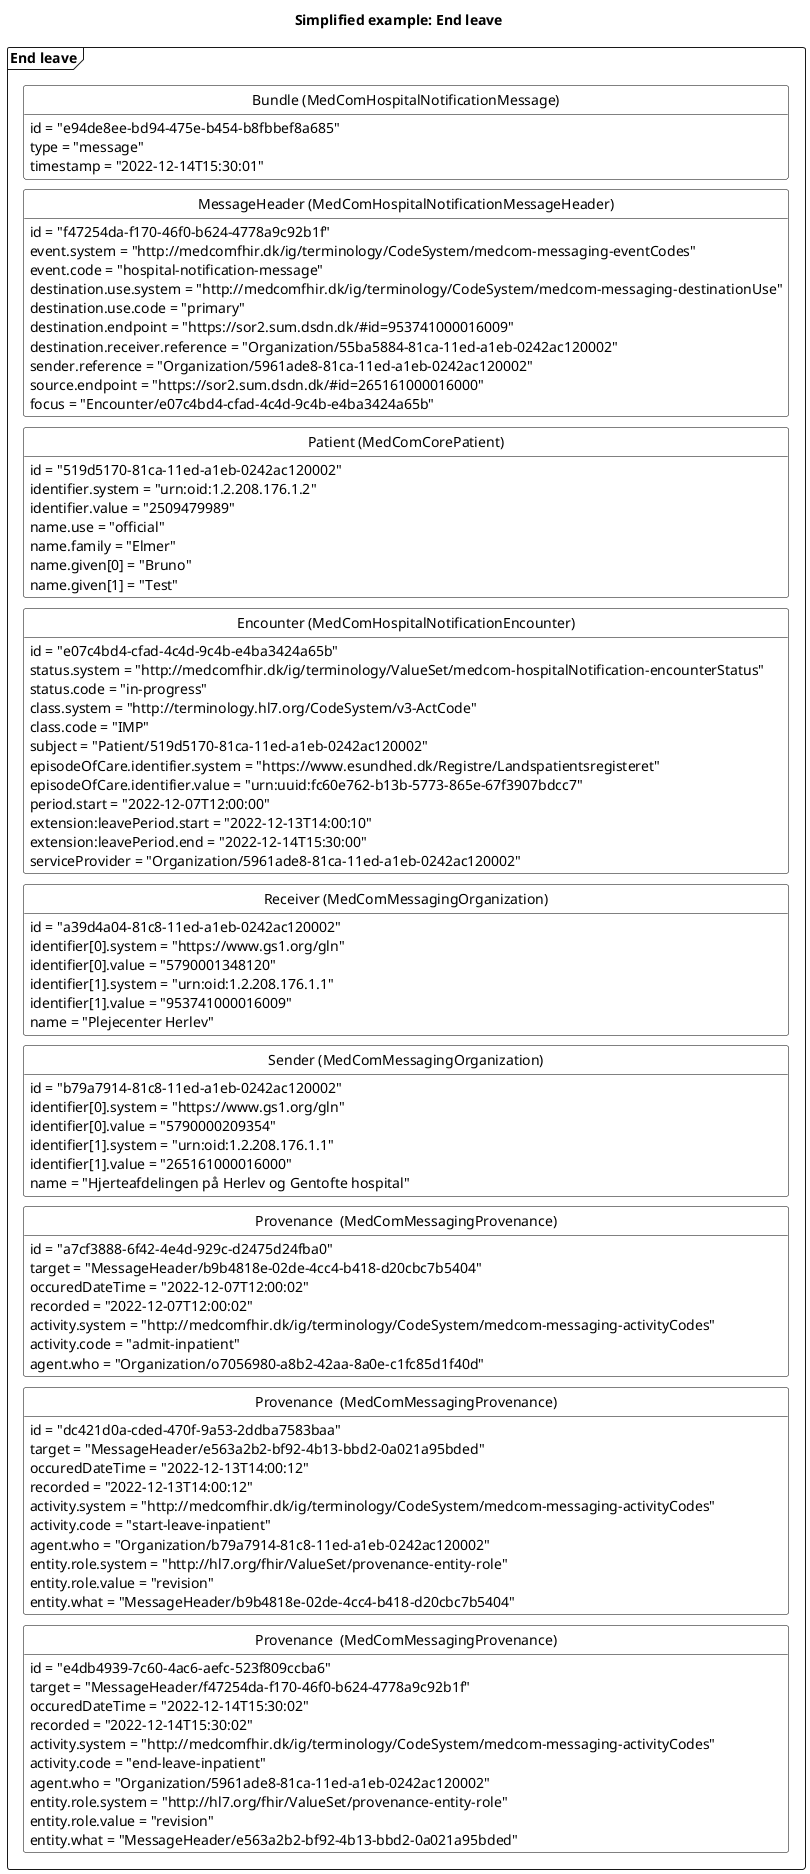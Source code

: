 @startuml HNendOnleave

'layout
skinparam class {
    BackgroundColor White
    BorderColor Black
    ArrowColor Black
  }
hide circle
hide empty members
skinparam SameClassWidth true
skinparam Ranksep 10


'title
title Simplified example: End leave


'Message 3: End onleave inpatient
package "End leave" as endOnleave <<Frame>> {
    class "Bundle (MedComHospitalNotificationMessage)" as endOnleaveB{
        id = "e94de8ee-bd94-475e-b454-b8fbbef8a685"
        type = "message"
        timestamp = "2022-12-14T15:30:01"
    }
    class "MessageHeader (MedComHospitalNotificationMessageHeader)" as endOnleaveMH{
        id = "f47254da-f170-46f0-b624-4778a9c92b1f"
        event.system = "http://medcomfhir.dk/ig/terminology/CodeSystem/medcom-messaging-eventCodes"
        event.code = "hospital-notification-message"
        destination.use.system = "http://medcomfhir.dk/ig/terminology/CodeSystem/medcom-messaging-destinationUse"
        destination.use.code = "primary"
        destination.endpoint = "https://sor2.sum.dsdn.dk/#id=953741000016009"
        destination.receiver.reference = "Organization/55ba5884-81ca-11ed-a1eb-0242ac120002"
        sender.reference = "Organization/5961ade8-81ca-11ed-a1eb-0242ac120002"
        source.endpoint = "https://sor2.sum.dsdn.dk/#id=265161000016000"
        focus = "Encounter/e07c4bd4-cfad-4c4d-9c4b-e4ba3424a65b"
    }
    class "Patient (MedComCorePatient)" as endOnleavePT{
        id = "519d5170-81ca-11ed-a1eb-0242ac120002"
        identifier.system = "urn:oid:1.2.208.176.1.2"
        identifier.value = "2509479989"
        name.use = "official"
        name.family = "Elmer"
        name.given[0] = "Bruno"
        name.given[1] = "Test"
    }
    class "Encounter (MedComHospitalNotificationEncounter)" as endOnleaveENC{
        id = "e07c4bd4-cfad-4c4d-9c4b-e4ba3424a65b"
        status.system = "http://medcomfhir.dk/ig/terminology/ValueSet/medcom-hospitalNotification-encounterStatus"
        status.code = "in-progress"
        class.system = "http://terminology.hl7.org/CodeSystem/v3-ActCode"
        class.code = "IMP"
        subject = "Patient/519d5170-81ca-11ed-a1eb-0242ac120002"
        episodeOfCare.identifier.system = "https://www.esundhed.dk/Registre/Landspatientsregisteret"
        episodeOfCare.identifier.value = "urn:uuid:fc60e762-b13b-5773-865e-67f3907bdcc7"
        period.start = "2022-12-07T12:00:00"
        extension:leavePeriod.start = "2022-12-13T14:00:10"
        extension:leavePeriod.end = "2022-12-14T15:30:00"
        serviceProvider = "Organization/5961ade8-81ca-11ed-a1eb-0242ac120002"
    }    
class "Receiver (MedComMessagingOrganization)" as endOnleaveROrg{
        id = "a39d4a04-81c8-11ed-a1eb-0242ac120002"
        identifier[0].system = "https://www.gs1.org/gln"
        identifier[0].value = "5790001348120"
        identifier[1].system = "urn:oid:1.2.208.176.1.1"
        identifier[1].value = "953741000016009"
        name = "Plejecenter Herlev"
    }
    class "Sender (MedComMessagingOrganization)" as endOnleaveSOrg{
        id = "b79a7914-81c8-11ed-a1eb-0242ac120002"
        identifier[0].system = "https://www.gs1.org/gln"
        identifier[0].value = "5790000209354"
        identifier[1].system = "urn:oid:1.2.208.176.1.1"
        identifier[1].value = "265161000016000"
        name = "Hjerteafdelingen på Herlev og Gentofte hospital" 
    }
    class "Provenance  (MedComMessagingProvenance)" as admitPRO{
        id = "a7cf3888-6f42-4e4d-929c-d2475d24fba0"
        target = "MessageHeader/b9b4818e-02de-4cc4-b418-d20cbc7b5404"
        occuredDateTime = "2022-12-07T12:00:02"
        recorded = "2022-12-07T12:00:02"
        activity.system = "http://medcomfhir.dk/ig/terminology/CodeSystem/medcom-messaging-activityCodes"
        activity.code = "admit-inpatient"
        agent.who = "Organization/o7056980-a8b2-42aa-8a0e-c1fc85d1f40d"
    }
    class "Provenance  (MedComMessagingProvenance)" as startOnleavePRO{
        id = "dc421d0a-cded-470f-9a53-2ddba7583baa"
        target = "MessageHeader/e563a2b2-bf92-4b13-bbd2-0a021a95bded"
        occuredDateTime = "2022-12-13T14:00:12"
        recorded = "2022-12-13T14:00:12"
        activity.system = "http://medcomfhir.dk/ig/terminology/CodeSystem/medcom-messaging-activityCodes"
        activity.code = "start-leave-inpatient"
        agent.who = "Organization/b79a7914-81c8-11ed-a1eb-0242ac120002"
        entity.role.system = "http://hl7.org/fhir/ValueSet/provenance-entity-role"
        entity.role.value = "revision"
        entity.what = "MessageHeader/b9b4818e-02de-4cc4-b418-d20cbc7b5404"
    }
    class "Provenance  (MedComMessagingProvenance)" as endOnleavePRO{
        id = "e4db4939-7c60-4ac6-aefc-523f809ccba6"
        target = "MessageHeader/f47254da-f170-46f0-b624-4778a9c92b1f"
        occuredDateTime = "2022-12-14T15:30:02"
        recorded = "2022-12-14T15:30:02"
        activity.system = "http://medcomfhir.dk/ig/terminology/CodeSystem/medcom-messaging-activityCodes"
        activity.code = "end-leave-inpatient"
        agent.who = "Organization/5961ade8-81ca-11ed-a1eb-0242ac120002"
        entity.role.system = "http://hl7.org/fhir/ValueSet/provenance-entity-role"
        entity.role.value = "revision"
        entity.what = "MessageHeader/e563a2b2-bf92-4b13-bbd2-0a021a95bded"
    }
endOnleaveB -[hidden]- endOnleaveMH
endOnleaveMH-[hidden]-endOnleavePT
endOnleavePT-[hidden]-endOnleaveENC
endOnleaveENC-[hidden]-endOnleaveROrg
endOnleaveROrg-[hidden]-endOnleaveSOrg
endOnleaveSOrg-[hidden]-admitPRO
admitPRO-[hidden]-startOnleavePRO
startOnleavePRO-[hidden]-endOnleavePRO

}



@enduml

